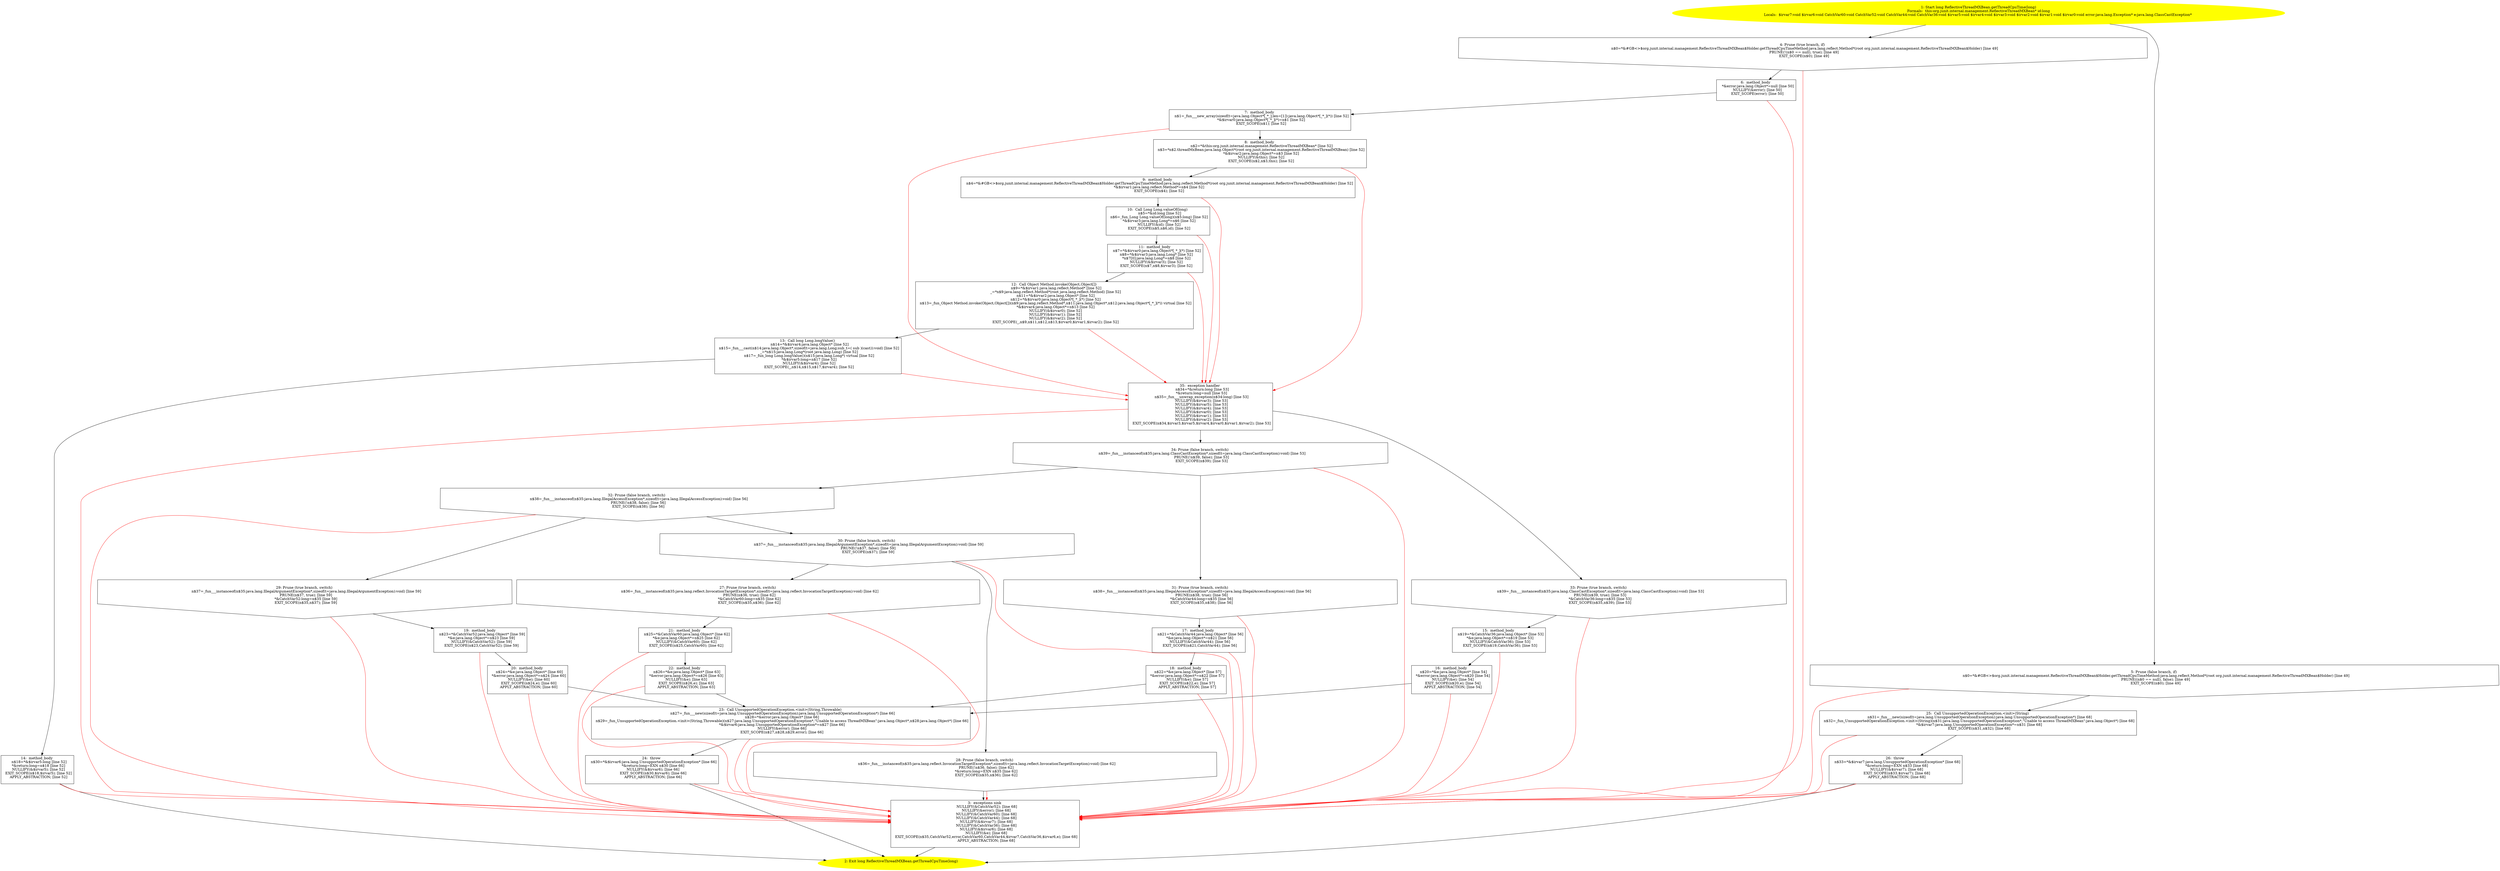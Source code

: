 /* @generated */
digraph cfg {
"org.junit.internal.management.ReflectiveThreadMXBean.getThreadCpuTime(long):long.e5d63d1e54435bbd802e11671a679e27_1" [label="1: Start long ReflectiveThreadMXBean.getThreadCpuTime(long)\nFormals:  this:org.junit.internal.management.ReflectiveThreadMXBean* id:long\nLocals:  $irvar7:void $irvar6:void CatchVar60:void CatchVar52:void CatchVar44:void CatchVar36:void $irvar5:void $irvar4:void $irvar3:void $irvar2:void $irvar1:void $irvar0:void error:java.lang.Exception* e:java.lang.ClassCastException* \n  " color=yellow style=filled]
	

	 "org.junit.internal.management.ReflectiveThreadMXBean.getThreadCpuTime(long):long.e5d63d1e54435bbd802e11671a679e27_1" -> "org.junit.internal.management.ReflectiveThreadMXBean.getThreadCpuTime(long):long.e5d63d1e54435bbd802e11671a679e27_4" ;
	 "org.junit.internal.management.ReflectiveThreadMXBean.getThreadCpuTime(long):long.e5d63d1e54435bbd802e11671a679e27_1" -> "org.junit.internal.management.ReflectiveThreadMXBean.getThreadCpuTime(long):long.e5d63d1e54435bbd802e11671a679e27_5" ;
"org.junit.internal.management.ReflectiveThreadMXBean.getThreadCpuTime(long):long.e5d63d1e54435bbd802e11671a679e27_2" [label="2: Exit long ReflectiveThreadMXBean.getThreadCpuTime(long) \n  " color=yellow style=filled]
	

"org.junit.internal.management.ReflectiveThreadMXBean.getThreadCpuTime(long):long.e5d63d1e54435bbd802e11671a679e27_3" [label="3:  exceptions sink \n   NULLIFY(&CatchVar52); [line 68]\n  NULLIFY(&error); [line 68]\n  NULLIFY(&CatchVar60); [line 68]\n  NULLIFY(&CatchVar44); [line 68]\n  NULLIFY(&$irvar7); [line 68]\n  NULLIFY(&CatchVar36); [line 68]\n  NULLIFY(&$irvar6); [line 68]\n  NULLIFY(&e); [line 68]\n  EXIT_SCOPE(n$35,CatchVar52,error,CatchVar60,CatchVar44,$irvar7,CatchVar36,$irvar6,e); [line 68]\n  APPLY_ABSTRACTION; [line 68]\n " shape="box"]
	

	 "org.junit.internal.management.ReflectiveThreadMXBean.getThreadCpuTime(long):long.e5d63d1e54435bbd802e11671a679e27_3" -> "org.junit.internal.management.ReflectiveThreadMXBean.getThreadCpuTime(long):long.e5d63d1e54435bbd802e11671a679e27_2" ;
"org.junit.internal.management.ReflectiveThreadMXBean.getThreadCpuTime(long):long.e5d63d1e54435bbd802e11671a679e27_4" [label="4: Prune (true branch, if) \n   n$0=*&#GB<>$org.junit.internal.management.ReflectiveThreadMXBean$Holder.getThreadCpuTimeMethod:java.lang.reflect.Method*(root org.junit.internal.management.ReflectiveThreadMXBean$Holder) [line 49]\n  PRUNE(!(n$0 == null), true); [line 49]\n  EXIT_SCOPE(n$0); [line 49]\n " shape="invhouse"]
	

	 "org.junit.internal.management.ReflectiveThreadMXBean.getThreadCpuTime(long):long.e5d63d1e54435bbd802e11671a679e27_4" -> "org.junit.internal.management.ReflectiveThreadMXBean.getThreadCpuTime(long):long.e5d63d1e54435bbd802e11671a679e27_6" ;
	 "org.junit.internal.management.ReflectiveThreadMXBean.getThreadCpuTime(long):long.e5d63d1e54435bbd802e11671a679e27_4" -> "org.junit.internal.management.ReflectiveThreadMXBean.getThreadCpuTime(long):long.e5d63d1e54435bbd802e11671a679e27_3" [color="red" ];
"org.junit.internal.management.ReflectiveThreadMXBean.getThreadCpuTime(long):long.e5d63d1e54435bbd802e11671a679e27_5" [label="5: Prune (false branch, if) \n   n$0=*&#GB<>$org.junit.internal.management.ReflectiveThreadMXBean$Holder.getThreadCpuTimeMethod:java.lang.reflect.Method*(root org.junit.internal.management.ReflectiveThreadMXBean$Holder) [line 49]\n  PRUNE((n$0 == null), false); [line 49]\n  EXIT_SCOPE(n$0); [line 49]\n " shape="invhouse"]
	

	 "org.junit.internal.management.ReflectiveThreadMXBean.getThreadCpuTime(long):long.e5d63d1e54435bbd802e11671a679e27_5" -> "org.junit.internal.management.ReflectiveThreadMXBean.getThreadCpuTime(long):long.e5d63d1e54435bbd802e11671a679e27_25" ;
	 "org.junit.internal.management.ReflectiveThreadMXBean.getThreadCpuTime(long):long.e5d63d1e54435bbd802e11671a679e27_5" -> "org.junit.internal.management.ReflectiveThreadMXBean.getThreadCpuTime(long):long.e5d63d1e54435bbd802e11671a679e27_3" [color="red" ];
"org.junit.internal.management.ReflectiveThreadMXBean.getThreadCpuTime(long):long.e5d63d1e54435bbd802e11671a679e27_6" [label="6:  method_body \n   *&error:java.lang.Object*=null [line 50]\n  NULLIFY(&error); [line 50]\n  EXIT_SCOPE(error); [line 50]\n " shape="box"]
	

	 "org.junit.internal.management.ReflectiveThreadMXBean.getThreadCpuTime(long):long.e5d63d1e54435bbd802e11671a679e27_6" -> "org.junit.internal.management.ReflectiveThreadMXBean.getThreadCpuTime(long):long.e5d63d1e54435bbd802e11671a679e27_7" ;
	 "org.junit.internal.management.ReflectiveThreadMXBean.getThreadCpuTime(long):long.e5d63d1e54435bbd802e11671a679e27_6" -> "org.junit.internal.management.ReflectiveThreadMXBean.getThreadCpuTime(long):long.e5d63d1e54435bbd802e11671a679e27_3" [color="red" ];
"org.junit.internal.management.ReflectiveThreadMXBean.getThreadCpuTime(long):long.e5d63d1e54435bbd802e11671a679e27_7" [label="7:  method_body \n   n$1=_fun___new_array(sizeof(t=java.lang.Object*[_*_];len=[1]):java.lang.Object*[_*_](*)) [line 52]\n  *&$irvar0:java.lang.Object*[_*_](*)=n$1 [line 52]\n  EXIT_SCOPE(n$1); [line 52]\n " shape="box"]
	

	 "org.junit.internal.management.ReflectiveThreadMXBean.getThreadCpuTime(long):long.e5d63d1e54435bbd802e11671a679e27_7" -> "org.junit.internal.management.ReflectiveThreadMXBean.getThreadCpuTime(long):long.e5d63d1e54435bbd802e11671a679e27_8" ;
	 "org.junit.internal.management.ReflectiveThreadMXBean.getThreadCpuTime(long):long.e5d63d1e54435bbd802e11671a679e27_7" -> "org.junit.internal.management.ReflectiveThreadMXBean.getThreadCpuTime(long):long.e5d63d1e54435bbd802e11671a679e27_35" [color="red" ];
"org.junit.internal.management.ReflectiveThreadMXBean.getThreadCpuTime(long):long.e5d63d1e54435bbd802e11671a679e27_8" [label="8:  method_body \n   n$2=*&this:org.junit.internal.management.ReflectiveThreadMXBean* [line 52]\n  n$3=*n$2.threadMxBean:java.lang.Object*(root org.junit.internal.management.ReflectiveThreadMXBean) [line 52]\n  *&$irvar2:java.lang.Object*=n$3 [line 52]\n  NULLIFY(&this); [line 52]\n  EXIT_SCOPE(n$2,n$3,this); [line 52]\n " shape="box"]
	

	 "org.junit.internal.management.ReflectiveThreadMXBean.getThreadCpuTime(long):long.e5d63d1e54435bbd802e11671a679e27_8" -> "org.junit.internal.management.ReflectiveThreadMXBean.getThreadCpuTime(long):long.e5d63d1e54435bbd802e11671a679e27_9" ;
	 "org.junit.internal.management.ReflectiveThreadMXBean.getThreadCpuTime(long):long.e5d63d1e54435bbd802e11671a679e27_8" -> "org.junit.internal.management.ReflectiveThreadMXBean.getThreadCpuTime(long):long.e5d63d1e54435bbd802e11671a679e27_35" [color="red" ];
"org.junit.internal.management.ReflectiveThreadMXBean.getThreadCpuTime(long):long.e5d63d1e54435bbd802e11671a679e27_9" [label="9:  method_body \n   n$4=*&#GB<>$org.junit.internal.management.ReflectiveThreadMXBean$Holder.getThreadCpuTimeMethod:java.lang.reflect.Method*(root org.junit.internal.management.ReflectiveThreadMXBean$Holder) [line 52]\n  *&$irvar1:java.lang.reflect.Method*=n$4 [line 52]\n  EXIT_SCOPE(n$4); [line 52]\n " shape="box"]
	

	 "org.junit.internal.management.ReflectiveThreadMXBean.getThreadCpuTime(long):long.e5d63d1e54435bbd802e11671a679e27_9" -> "org.junit.internal.management.ReflectiveThreadMXBean.getThreadCpuTime(long):long.e5d63d1e54435bbd802e11671a679e27_10" ;
	 "org.junit.internal.management.ReflectiveThreadMXBean.getThreadCpuTime(long):long.e5d63d1e54435bbd802e11671a679e27_9" -> "org.junit.internal.management.ReflectiveThreadMXBean.getThreadCpuTime(long):long.e5d63d1e54435bbd802e11671a679e27_35" [color="red" ];
"org.junit.internal.management.ReflectiveThreadMXBean.getThreadCpuTime(long):long.e5d63d1e54435bbd802e11671a679e27_10" [label="10:  Call Long Long.valueOf(long) \n   n$5=*&id:long [line 52]\n  n$6=_fun_Long Long.valueOf(long)(n$5:long) [line 52]\n  *&$irvar3:java.lang.Long*=n$6 [line 52]\n  NULLIFY(&id); [line 52]\n  EXIT_SCOPE(n$5,n$6,id); [line 52]\n " shape="box"]
	

	 "org.junit.internal.management.ReflectiveThreadMXBean.getThreadCpuTime(long):long.e5d63d1e54435bbd802e11671a679e27_10" -> "org.junit.internal.management.ReflectiveThreadMXBean.getThreadCpuTime(long):long.e5d63d1e54435bbd802e11671a679e27_11" ;
	 "org.junit.internal.management.ReflectiveThreadMXBean.getThreadCpuTime(long):long.e5d63d1e54435bbd802e11671a679e27_10" -> "org.junit.internal.management.ReflectiveThreadMXBean.getThreadCpuTime(long):long.e5d63d1e54435bbd802e11671a679e27_35" [color="red" ];
"org.junit.internal.management.ReflectiveThreadMXBean.getThreadCpuTime(long):long.e5d63d1e54435bbd802e11671a679e27_11" [label="11:  method_body \n   n$7=*&$irvar0:java.lang.Object*[_*_](*) [line 52]\n  n$8=*&$irvar3:java.lang.Long* [line 52]\n  *n$7[0]:java.lang.Long*=n$8 [line 52]\n  NULLIFY(&$irvar3); [line 52]\n  EXIT_SCOPE(n$7,n$8,$irvar3); [line 52]\n " shape="box"]
	

	 "org.junit.internal.management.ReflectiveThreadMXBean.getThreadCpuTime(long):long.e5d63d1e54435bbd802e11671a679e27_11" -> "org.junit.internal.management.ReflectiveThreadMXBean.getThreadCpuTime(long):long.e5d63d1e54435bbd802e11671a679e27_12" ;
	 "org.junit.internal.management.ReflectiveThreadMXBean.getThreadCpuTime(long):long.e5d63d1e54435bbd802e11671a679e27_11" -> "org.junit.internal.management.ReflectiveThreadMXBean.getThreadCpuTime(long):long.e5d63d1e54435bbd802e11671a679e27_35" [color="red" ];
"org.junit.internal.management.ReflectiveThreadMXBean.getThreadCpuTime(long):long.e5d63d1e54435bbd802e11671a679e27_12" [label="12:  Call Object Method.invoke(Object,Object[]) \n   n$9=*&$irvar1:java.lang.reflect.Method* [line 52]\n  _=*n$9:java.lang.reflect.Method*(root java.lang.reflect.Method) [line 52]\n  n$11=*&$irvar2:java.lang.Object* [line 52]\n  n$12=*&$irvar0:java.lang.Object*[_*_](*) [line 52]\n  n$13=_fun_Object Method.invoke(Object,Object[])(n$9:java.lang.reflect.Method*,n$11:java.lang.Object*,n$12:java.lang.Object*[_*_](*)) virtual [line 52]\n  *&$irvar4:java.lang.Object*=n$13 [line 52]\n  NULLIFY(&$irvar0); [line 52]\n  NULLIFY(&$irvar1); [line 52]\n  NULLIFY(&$irvar2); [line 52]\n  EXIT_SCOPE(_,n$9,n$11,n$12,n$13,$irvar0,$irvar1,$irvar2); [line 52]\n " shape="box"]
	

	 "org.junit.internal.management.ReflectiveThreadMXBean.getThreadCpuTime(long):long.e5d63d1e54435bbd802e11671a679e27_12" -> "org.junit.internal.management.ReflectiveThreadMXBean.getThreadCpuTime(long):long.e5d63d1e54435bbd802e11671a679e27_13" ;
	 "org.junit.internal.management.ReflectiveThreadMXBean.getThreadCpuTime(long):long.e5d63d1e54435bbd802e11671a679e27_12" -> "org.junit.internal.management.ReflectiveThreadMXBean.getThreadCpuTime(long):long.e5d63d1e54435bbd802e11671a679e27_35" [color="red" ];
"org.junit.internal.management.ReflectiveThreadMXBean.getThreadCpuTime(long):long.e5d63d1e54435bbd802e11671a679e27_13" [label="13:  Call long Long.longValue() \n   n$14=*&$irvar4:java.lang.Object* [line 52]\n  n$15=_fun___cast(n$14:java.lang.Object*,sizeof(t=java.lang.Long;sub_t=( sub )(cast)):void) [line 52]\n  _=*n$15:java.lang.Long*(root java.lang.Long) [line 52]\n  n$17=_fun_long Long.longValue()(n$15:java.lang.Long*) virtual [line 52]\n  *&$irvar5:long=n$17 [line 52]\n  NULLIFY(&$irvar4); [line 52]\n  EXIT_SCOPE(_,n$14,n$15,n$17,$irvar4); [line 52]\n " shape="box"]
	

	 "org.junit.internal.management.ReflectiveThreadMXBean.getThreadCpuTime(long):long.e5d63d1e54435bbd802e11671a679e27_13" -> "org.junit.internal.management.ReflectiveThreadMXBean.getThreadCpuTime(long):long.e5d63d1e54435bbd802e11671a679e27_14" ;
	 "org.junit.internal.management.ReflectiveThreadMXBean.getThreadCpuTime(long):long.e5d63d1e54435bbd802e11671a679e27_13" -> "org.junit.internal.management.ReflectiveThreadMXBean.getThreadCpuTime(long):long.e5d63d1e54435bbd802e11671a679e27_35" [color="red" ];
"org.junit.internal.management.ReflectiveThreadMXBean.getThreadCpuTime(long):long.e5d63d1e54435bbd802e11671a679e27_14" [label="14:  method_body \n   n$18=*&$irvar5:long [line 52]\n  *&return:long=n$18 [line 52]\n  NULLIFY(&$irvar5); [line 52]\n  EXIT_SCOPE(n$18,$irvar5); [line 52]\n  APPLY_ABSTRACTION; [line 52]\n " shape="box"]
	

	 "org.junit.internal.management.ReflectiveThreadMXBean.getThreadCpuTime(long):long.e5d63d1e54435bbd802e11671a679e27_14" -> "org.junit.internal.management.ReflectiveThreadMXBean.getThreadCpuTime(long):long.e5d63d1e54435bbd802e11671a679e27_2" ;
	 "org.junit.internal.management.ReflectiveThreadMXBean.getThreadCpuTime(long):long.e5d63d1e54435bbd802e11671a679e27_14" -> "org.junit.internal.management.ReflectiveThreadMXBean.getThreadCpuTime(long):long.e5d63d1e54435bbd802e11671a679e27_3" [color="red" ];
"org.junit.internal.management.ReflectiveThreadMXBean.getThreadCpuTime(long):long.e5d63d1e54435bbd802e11671a679e27_15" [label="15:  method_body \n   n$19=*&CatchVar36:java.lang.Object* [line 53]\n  *&e:java.lang.Object*=n$19 [line 53]\n  NULLIFY(&CatchVar36); [line 53]\n  EXIT_SCOPE(n$19,CatchVar36); [line 53]\n " shape="box"]
	

	 "org.junit.internal.management.ReflectiveThreadMXBean.getThreadCpuTime(long):long.e5d63d1e54435bbd802e11671a679e27_15" -> "org.junit.internal.management.ReflectiveThreadMXBean.getThreadCpuTime(long):long.e5d63d1e54435bbd802e11671a679e27_16" ;
	 "org.junit.internal.management.ReflectiveThreadMXBean.getThreadCpuTime(long):long.e5d63d1e54435bbd802e11671a679e27_15" -> "org.junit.internal.management.ReflectiveThreadMXBean.getThreadCpuTime(long):long.e5d63d1e54435bbd802e11671a679e27_3" [color="red" ];
"org.junit.internal.management.ReflectiveThreadMXBean.getThreadCpuTime(long):long.e5d63d1e54435bbd802e11671a679e27_16" [label="16:  method_body \n   n$20=*&e:java.lang.Object* [line 54]\n  *&error:java.lang.Object*=n$20 [line 54]\n  NULLIFY(&e); [line 54]\n  EXIT_SCOPE(n$20,e); [line 54]\n  APPLY_ABSTRACTION; [line 54]\n " shape="box"]
	

	 "org.junit.internal.management.ReflectiveThreadMXBean.getThreadCpuTime(long):long.e5d63d1e54435bbd802e11671a679e27_16" -> "org.junit.internal.management.ReflectiveThreadMXBean.getThreadCpuTime(long):long.e5d63d1e54435bbd802e11671a679e27_23" ;
	 "org.junit.internal.management.ReflectiveThreadMXBean.getThreadCpuTime(long):long.e5d63d1e54435bbd802e11671a679e27_16" -> "org.junit.internal.management.ReflectiveThreadMXBean.getThreadCpuTime(long):long.e5d63d1e54435bbd802e11671a679e27_3" [color="red" ];
"org.junit.internal.management.ReflectiveThreadMXBean.getThreadCpuTime(long):long.e5d63d1e54435bbd802e11671a679e27_17" [label="17:  method_body \n   n$21=*&CatchVar44:java.lang.Object* [line 56]\n  *&e:java.lang.Object*=n$21 [line 56]\n  NULLIFY(&CatchVar44); [line 56]\n  EXIT_SCOPE(n$21,CatchVar44); [line 56]\n " shape="box"]
	

	 "org.junit.internal.management.ReflectiveThreadMXBean.getThreadCpuTime(long):long.e5d63d1e54435bbd802e11671a679e27_17" -> "org.junit.internal.management.ReflectiveThreadMXBean.getThreadCpuTime(long):long.e5d63d1e54435bbd802e11671a679e27_18" ;
	 "org.junit.internal.management.ReflectiveThreadMXBean.getThreadCpuTime(long):long.e5d63d1e54435bbd802e11671a679e27_17" -> "org.junit.internal.management.ReflectiveThreadMXBean.getThreadCpuTime(long):long.e5d63d1e54435bbd802e11671a679e27_3" [color="red" ];
"org.junit.internal.management.ReflectiveThreadMXBean.getThreadCpuTime(long):long.e5d63d1e54435bbd802e11671a679e27_18" [label="18:  method_body \n   n$22=*&e:java.lang.Object* [line 57]\n  *&error:java.lang.Object*=n$22 [line 57]\n  NULLIFY(&e); [line 57]\n  EXIT_SCOPE(n$22,e); [line 57]\n  APPLY_ABSTRACTION; [line 57]\n " shape="box"]
	

	 "org.junit.internal.management.ReflectiveThreadMXBean.getThreadCpuTime(long):long.e5d63d1e54435bbd802e11671a679e27_18" -> "org.junit.internal.management.ReflectiveThreadMXBean.getThreadCpuTime(long):long.e5d63d1e54435bbd802e11671a679e27_23" ;
	 "org.junit.internal.management.ReflectiveThreadMXBean.getThreadCpuTime(long):long.e5d63d1e54435bbd802e11671a679e27_18" -> "org.junit.internal.management.ReflectiveThreadMXBean.getThreadCpuTime(long):long.e5d63d1e54435bbd802e11671a679e27_3" [color="red" ];
"org.junit.internal.management.ReflectiveThreadMXBean.getThreadCpuTime(long):long.e5d63d1e54435bbd802e11671a679e27_19" [label="19:  method_body \n   n$23=*&CatchVar52:java.lang.Object* [line 59]\n  *&e:java.lang.Object*=n$23 [line 59]\n  NULLIFY(&CatchVar52); [line 59]\n  EXIT_SCOPE(n$23,CatchVar52); [line 59]\n " shape="box"]
	

	 "org.junit.internal.management.ReflectiveThreadMXBean.getThreadCpuTime(long):long.e5d63d1e54435bbd802e11671a679e27_19" -> "org.junit.internal.management.ReflectiveThreadMXBean.getThreadCpuTime(long):long.e5d63d1e54435bbd802e11671a679e27_20" ;
	 "org.junit.internal.management.ReflectiveThreadMXBean.getThreadCpuTime(long):long.e5d63d1e54435bbd802e11671a679e27_19" -> "org.junit.internal.management.ReflectiveThreadMXBean.getThreadCpuTime(long):long.e5d63d1e54435bbd802e11671a679e27_3" [color="red" ];
"org.junit.internal.management.ReflectiveThreadMXBean.getThreadCpuTime(long):long.e5d63d1e54435bbd802e11671a679e27_20" [label="20:  method_body \n   n$24=*&e:java.lang.Object* [line 60]\n  *&error:java.lang.Object*=n$24 [line 60]\n  NULLIFY(&e); [line 60]\n  EXIT_SCOPE(n$24,e); [line 60]\n  APPLY_ABSTRACTION; [line 60]\n " shape="box"]
	

	 "org.junit.internal.management.ReflectiveThreadMXBean.getThreadCpuTime(long):long.e5d63d1e54435bbd802e11671a679e27_20" -> "org.junit.internal.management.ReflectiveThreadMXBean.getThreadCpuTime(long):long.e5d63d1e54435bbd802e11671a679e27_23" ;
	 "org.junit.internal.management.ReflectiveThreadMXBean.getThreadCpuTime(long):long.e5d63d1e54435bbd802e11671a679e27_20" -> "org.junit.internal.management.ReflectiveThreadMXBean.getThreadCpuTime(long):long.e5d63d1e54435bbd802e11671a679e27_3" [color="red" ];
"org.junit.internal.management.ReflectiveThreadMXBean.getThreadCpuTime(long):long.e5d63d1e54435bbd802e11671a679e27_21" [label="21:  method_body \n   n$25=*&CatchVar60:java.lang.Object* [line 62]\n  *&e:java.lang.Object*=n$25 [line 62]\n  NULLIFY(&CatchVar60); [line 62]\n  EXIT_SCOPE(n$25,CatchVar60); [line 62]\n " shape="box"]
	

	 "org.junit.internal.management.ReflectiveThreadMXBean.getThreadCpuTime(long):long.e5d63d1e54435bbd802e11671a679e27_21" -> "org.junit.internal.management.ReflectiveThreadMXBean.getThreadCpuTime(long):long.e5d63d1e54435bbd802e11671a679e27_22" ;
	 "org.junit.internal.management.ReflectiveThreadMXBean.getThreadCpuTime(long):long.e5d63d1e54435bbd802e11671a679e27_21" -> "org.junit.internal.management.ReflectiveThreadMXBean.getThreadCpuTime(long):long.e5d63d1e54435bbd802e11671a679e27_3" [color="red" ];
"org.junit.internal.management.ReflectiveThreadMXBean.getThreadCpuTime(long):long.e5d63d1e54435bbd802e11671a679e27_22" [label="22:  method_body \n   n$26=*&e:java.lang.Object* [line 63]\n  *&error:java.lang.Object*=n$26 [line 63]\n  NULLIFY(&e); [line 63]\n  EXIT_SCOPE(n$26,e); [line 63]\n  APPLY_ABSTRACTION; [line 63]\n " shape="box"]
	

	 "org.junit.internal.management.ReflectiveThreadMXBean.getThreadCpuTime(long):long.e5d63d1e54435bbd802e11671a679e27_22" -> "org.junit.internal.management.ReflectiveThreadMXBean.getThreadCpuTime(long):long.e5d63d1e54435bbd802e11671a679e27_23" ;
	 "org.junit.internal.management.ReflectiveThreadMXBean.getThreadCpuTime(long):long.e5d63d1e54435bbd802e11671a679e27_22" -> "org.junit.internal.management.ReflectiveThreadMXBean.getThreadCpuTime(long):long.e5d63d1e54435bbd802e11671a679e27_3" [color="red" ];
"org.junit.internal.management.ReflectiveThreadMXBean.getThreadCpuTime(long):long.e5d63d1e54435bbd802e11671a679e27_23" [label="23:  Call UnsupportedOperationException.<init>(String,Throwable) \n   n$27=_fun___new(sizeof(t=java.lang.UnsupportedOperationException):java.lang.UnsupportedOperationException*) [line 66]\n  n$28=*&error:java.lang.Object* [line 66]\n  n$29=_fun_UnsupportedOperationException.<init>(String,Throwable)(n$27:java.lang.UnsupportedOperationException*,\"Unable to access ThreadMXBean\":java.lang.Object*,n$28:java.lang.Object*) [line 66]\n  *&$irvar6:java.lang.UnsupportedOperationException*=n$27 [line 66]\n  NULLIFY(&error); [line 66]\n  EXIT_SCOPE(n$27,n$28,n$29,error); [line 66]\n " shape="box"]
	

	 "org.junit.internal.management.ReflectiveThreadMXBean.getThreadCpuTime(long):long.e5d63d1e54435bbd802e11671a679e27_23" -> "org.junit.internal.management.ReflectiveThreadMXBean.getThreadCpuTime(long):long.e5d63d1e54435bbd802e11671a679e27_24" ;
	 "org.junit.internal.management.ReflectiveThreadMXBean.getThreadCpuTime(long):long.e5d63d1e54435bbd802e11671a679e27_23" -> "org.junit.internal.management.ReflectiveThreadMXBean.getThreadCpuTime(long):long.e5d63d1e54435bbd802e11671a679e27_3" [color="red" ];
"org.junit.internal.management.ReflectiveThreadMXBean.getThreadCpuTime(long):long.e5d63d1e54435bbd802e11671a679e27_24" [label="24:  throw \n   n$30=*&$irvar6:java.lang.UnsupportedOperationException* [line 66]\n  *&return:long=EXN n$30 [line 66]\n  NULLIFY(&$irvar6); [line 66]\n  EXIT_SCOPE(n$30,$irvar6); [line 66]\n  APPLY_ABSTRACTION; [line 66]\n " shape="box"]
	

	 "org.junit.internal.management.ReflectiveThreadMXBean.getThreadCpuTime(long):long.e5d63d1e54435bbd802e11671a679e27_24" -> "org.junit.internal.management.ReflectiveThreadMXBean.getThreadCpuTime(long):long.e5d63d1e54435bbd802e11671a679e27_2" ;
	 "org.junit.internal.management.ReflectiveThreadMXBean.getThreadCpuTime(long):long.e5d63d1e54435bbd802e11671a679e27_24" -> "org.junit.internal.management.ReflectiveThreadMXBean.getThreadCpuTime(long):long.e5d63d1e54435bbd802e11671a679e27_3" [color="red" ];
"org.junit.internal.management.ReflectiveThreadMXBean.getThreadCpuTime(long):long.e5d63d1e54435bbd802e11671a679e27_25" [label="25:  Call UnsupportedOperationException.<init>(String) \n   n$31=_fun___new(sizeof(t=java.lang.UnsupportedOperationException):java.lang.UnsupportedOperationException*) [line 68]\n  n$32=_fun_UnsupportedOperationException.<init>(String)(n$31:java.lang.UnsupportedOperationException*,\"Unable to access ThreadMXBean\":java.lang.Object*) [line 68]\n  *&$irvar7:java.lang.UnsupportedOperationException*=n$31 [line 68]\n  EXIT_SCOPE(n$31,n$32); [line 68]\n " shape="box"]
	

	 "org.junit.internal.management.ReflectiveThreadMXBean.getThreadCpuTime(long):long.e5d63d1e54435bbd802e11671a679e27_25" -> "org.junit.internal.management.ReflectiveThreadMXBean.getThreadCpuTime(long):long.e5d63d1e54435bbd802e11671a679e27_26" ;
	 "org.junit.internal.management.ReflectiveThreadMXBean.getThreadCpuTime(long):long.e5d63d1e54435bbd802e11671a679e27_25" -> "org.junit.internal.management.ReflectiveThreadMXBean.getThreadCpuTime(long):long.e5d63d1e54435bbd802e11671a679e27_3" [color="red" ];
"org.junit.internal.management.ReflectiveThreadMXBean.getThreadCpuTime(long):long.e5d63d1e54435bbd802e11671a679e27_26" [label="26:  throw \n   n$33=*&$irvar7:java.lang.UnsupportedOperationException* [line 68]\n  *&return:long=EXN n$33 [line 68]\n  NULLIFY(&$irvar7); [line 68]\n  EXIT_SCOPE(n$33,$irvar7); [line 68]\n  APPLY_ABSTRACTION; [line 68]\n " shape="box"]
	

	 "org.junit.internal.management.ReflectiveThreadMXBean.getThreadCpuTime(long):long.e5d63d1e54435bbd802e11671a679e27_26" -> "org.junit.internal.management.ReflectiveThreadMXBean.getThreadCpuTime(long):long.e5d63d1e54435bbd802e11671a679e27_2" ;
	 "org.junit.internal.management.ReflectiveThreadMXBean.getThreadCpuTime(long):long.e5d63d1e54435bbd802e11671a679e27_26" -> "org.junit.internal.management.ReflectiveThreadMXBean.getThreadCpuTime(long):long.e5d63d1e54435bbd802e11671a679e27_3" [color="red" ];
"org.junit.internal.management.ReflectiveThreadMXBean.getThreadCpuTime(long):long.e5d63d1e54435bbd802e11671a679e27_27" [label="27: Prune (true branch, switch) \n   n$36=_fun___instanceof(n$35:java.lang.reflect.InvocationTargetException*,sizeof(t=java.lang.reflect.InvocationTargetException):void) [line 62]\n  PRUNE(n$36, true); [line 62]\n  *&CatchVar60:long=n$35 [line 62]\n  EXIT_SCOPE(n$35,n$36); [line 62]\n " shape="invhouse"]
	

	 "org.junit.internal.management.ReflectiveThreadMXBean.getThreadCpuTime(long):long.e5d63d1e54435bbd802e11671a679e27_27" -> "org.junit.internal.management.ReflectiveThreadMXBean.getThreadCpuTime(long):long.e5d63d1e54435bbd802e11671a679e27_21" ;
	 "org.junit.internal.management.ReflectiveThreadMXBean.getThreadCpuTime(long):long.e5d63d1e54435bbd802e11671a679e27_27" -> "org.junit.internal.management.ReflectiveThreadMXBean.getThreadCpuTime(long):long.e5d63d1e54435bbd802e11671a679e27_3" [color="red" ];
"org.junit.internal.management.ReflectiveThreadMXBean.getThreadCpuTime(long):long.e5d63d1e54435bbd802e11671a679e27_28" [label="28: Prune (false branch, switch) \n   n$36=_fun___instanceof(n$35:java.lang.reflect.InvocationTargetException*,sizeof(t=java.lang.reflect.InvocationTargetException):void) [line 62]\n  PRUNE(!n$36, false); [line 62]\n  *&return:long=EXN n$35 [line 62]\n  EXIT_SCOPE(n$35,n$36); [line 62]\n " shape="invhouse"]
	

	 "org.junit.internal.management.ReflectiveThreadMXBean.getThreadCpuTime(long):long.e5d63d1e54435bbd802e11671a679e27_28" -> "org.junit.internal.management.ReflectiveThreadMXBean.getThreadCpuTime(long):long.e5d63d1e54435bbd802e11671a679e27_3" ;
	 "org.junit.internal.management.ReflectiveThreadMXBean.getThreadCpuTime(long):long.e5d63d1e54435bbd802e11671a679e27_28" -> "org.junit.internal.management.ReflectiveThreadMXBean.getThreadCpuTime(long):long.e5d63d1e54435bbd802e11671a679e27_3" [color="red" ];
"org.junit.internal.management.ReflectiveThreadMXBean.getThreadCpuTime(long):long.e5d63d1e54435bbd802e11671a679e27_29" [label="29: Prune (true branch, switch) \n   n$37=_fun___instanceof(n$35:java.lang.IllegalArgumentException*,sizeof(t=java.lang.IllegalArgumentException):void) [line 59]\n  PRUNE(n$37, true); [line 59]\n  *&CatchVar52:long=n$35 [line 59]\n  EXIT_SCOPE(n$35,n$37); [line 59]\n " shape="invhouse"]
	

	 "org.junit.internal.management.ReflectiveThreadMXBean.getThreadCpuTime(long):long.e5d63d1e54435bbd802e11671a679e27_29" -> "org.junit.internal.management.ReflectiveThreadMXBean.getThreadCpuTime(long):long.e5d63d1e54435bbd802e11671a679e27_19" ;
	 "org.junit.internal.management.ReflectiveThreadMXBean.getThreadCpuTime(long):long.e5d63d1e54435bbd802e11671a679e27_29" -> "org.junit.internal.management.ReflectiveThreadMXBean.getThreadCpuTime(long):long.e5d63d1e54435bbd802e11671a679e27_3" [color="red" ];
"org.junit.internal.management.ReflectiveThreadMXBean.getThreadCpuTime(long):long.e5d63d1e54435bbd802e11671a679e27_30" [label="30: Prune (false branch, switch) \n   n$37=_fun___instanceof(n$35:java.lang.IllegalArgumentException*,sizeof(t=java.lang.IllegalArgumentException):void) [line 59]\n  PRUNE(!n$37, false); [line 59]\n  EXIT_SCOPE(n$37); [line 59]\n " shape="invhouse"]
	

	 "org.junit.internal.management.ReflectiveThreadMXBean.getThreadCpuTime(long):long.e5d63d1e54435bbd802e11671a679e27_30" -> "org.junit.internal.management.ReflectiveThreadMXBean.getThreadCpuTime(long):long.e5d63d1e54435bbd802e11671a679e27_27" ;
	 "org.junit.internal.management.ReflectiveThreadMXBean.getThreadCpuTime(long):long.e5d63d1e54435bbd802e11671a679e27_30" -> "org.junit.internal.management.ReflectiveThreadMXBean.getThreadCpuTime(long):long.e5d63d1e54435bbd802e11671a679e27_28" ;
	 "org.junit.internal.management.ReflectiveThreadMXBean.getThreadCpuTime(long):long.e5d63d1e54435bbd802e11671a679e27_30" -> "org.junit.internal.management.ReflectiveThreadMXBean.getThreadCpuTime(long):long.e5d63d1e54435bbd802e11671a679e27_3" [color="red" ];
"org.junit.internal.management.ReflectiveThreadMXBean.getThreadCpuTime(long):long.e5d63d1e54435bbd802e11671a679e27_31" [label="31: Prune (true branch, switch) \n   n$38=_fun___instanceof(n$35:java.lang.IllegalAccessException*,sizeof(t=java.lang.IllegalAccessException):void) [line 56]\n  PRUNE(n$38, true); [line 56]\n  *&CatchVar44:long=n$35 [line 56]\n  EXIT_SCOPE(n$35,n$38); [line 56]\n " shape="invhouse"]
	

	 "org.junit.internal.management.ReflectiveThreadMXBean.getThreadCpuTime(long):long.e5d63d1e54435bbd802e11671a679e27_31" -> "org.junit.internal.management.ReflectiveThreadMXBean.getThreadCpuTime(long):long.e5d63d1e54435bbd802e11671a679e27_17" ;
	 "org.junit.internal.management.ReflectiveThreadMXBean.getThreadCpuTime(long):long.e5d63d1e54435bbd802e11671a679e27_31" -> "org.junit.internal.management.ReflectiveThreadMXBean.getThreadCpuTime(long):long.e5d63d1e54435bbd802e11671a679e27_3" [color="red" ];
"org.junit.internal.management.ReflectiveThreadMXBean.getThreadCpuTime(long):long.e5d63d1e54435bbd802e11671a679e27_32" [label="32: Prune (false branch, switch) \n   n$38=_fun___instanceof(n$35:java.lang.IllegalAccessException*,sizeof(t=java.lang.IllegalAccessException):void) [line 56]\n  PRUNE(!n$38, false); [line 56]\n  EXIT_SCOPE(n$38); [line 56]\n " shape="invhouse"]
	

	 "org.junit.internal.management.ReflectiveThreadMXBean.getThreadCpuTime(long):long.e5d63d1e54435bbd802e11671a679e27_32" -> "org.junit.internal.management.ReflectiveThreadMXBean.getThreadCpuTime(long):long.e5d63d1e54435bbd802e11671a679e27_29" ;
	 "org.junit.internal.management.ReflectiveThreadMXBean.getThreadCpuTime(long):long.e5d63d1e54435bbd802e11671a679e27_32" -> "org.junit.internal.management.ReflectiveThreadMXBean.getThreadCpuTime(long):long.e5d63d1e54435bbd802e11671a679e27_30" ;
	 "org.junit.internal.management.ReflectiveThreadMXBean.getThreadCpuTime(long):long.e5d63d1e54435bbd802e11671a679e27_32" -> "org.junit.internal.management.ReflectiveThreadMXBean.getThreadCpuTime(long):long.e5d63d1e54435bbd802e11671a679e27_3" [color="red" ];
"org.junit.internal.management.ReflectiveThreadMXBean.getThreadCpuTime(long):long.e5d63d1e54435bbd802e11671a679e27_33" [label="33: Prune (true branch, switch) \n   n$39=_fun___instanceof(n$35:java.lang.ClassCastException*,sizeof(t=java.lang.ClassCastException):void) [line 53]\n  PRUNE(n$39, true); [line 53]\n  *&CatchVar36:long=n$35 [line 53]\n  EXIT_SCOPE(n$35,n$39); [line 53]\n " shape="invhouse"]
	

	 "org.junit.internal.management.ReflectiveThreadMXBean.getThreadCpuTime(long):long.e5d63d1e54435bbd802e11671a679e27_33" -> "org.junit.internal.management.ReflectiveThreadMXBean.getThreadCpuTime(long):long.e5d63d1e54435bbd802e11671a679e27_15" ;
	 "org.junit.internal.management.ReflectiveThreadMXBean.getThreadCpuTime(long):long.e5d63d1e54435bbd802e11671a679e27_33" -> "org.junit.internal.management.ReflectiveThreadMXBean.getThreadCpuTime(long):long.e5d63d1e54435bbd802e11671a679e27_3" [color="red" ];
"org.junit.internal.management.ReflectiveThreadMXBean.getThreadCpuTime(long):long.e5d63d1e54435bbd802e11671a679e27_34" [label="34: Prune (false branch, switch) \n   n$39=_fun___instanceof(n$35:java.lang.ClassCastException*,sizeof(t=java.lang.ClassCastException):void) [line 53]\n  PRUNE(!n$39, false); [line 53]\n  EXIT_SCOPE(n$39); [line 53]\n " shape="invhouse"]
	

	 "org.junit.internal.management.ReflectiveThreadMXBean.getThreadCpuTime(long):long.e5d63d1e54435bbd802e11671a679e27_34" -> "org.junit.internal.management.ReflectiveThreadMXBean.getThreadCpuTime(long):long.e5d63d1e54435bbd802e11671a679e27_31" ;
	 "org.junit.internal.management.ReflectiveThreadMXBean.getThreadCpuTime(long):long.e5d63d1e54435bbd802e11671a679e27_34" -> "org.junit.internal.management.ReflectiveThreadMXBean.getThreadCpuTime(long):long.e5d63d1e54435bbd802e11671a679e27_32" ;
	 "org.junit.internal.management.ReflectiveThreadMXBean.getThreadCpuTime(long):long.e5d63d1e54435bbd802e11671a679e27_34" -> "org.junit.internal.management.ReflectiveThreadMXBean.getThreadCpuTime(long):long.e5d63d1e54435bbd802e11671a679e27_3" [color="red" ];
"org.junit.internal.management.ReflectiveThreadMXBean.getThreadCpuTime(long):long.e5d63d1e54435bbd802e11671a679e27_35" [label="35:  exception handler \n   n$34=*&return:long [line 53]\n  *&return:long=null [line 53]\n  n$35=_fun___unwrap_exception(n$34:long) [line 53]\n  NULLIFY(&$irvar3); [line 53]\n  NULLIFY(&$irvar5); [line 53]\n  NULLIFY(&$irvar4); [line 53]\n  NULLIFY(&$irvar0); [line 53]\n  NULLIFY(&$irvar1); [line 53]\n  NULLIFY(&$irvar2); [line 53]\n  EXIT_SCOPE(n$34,$irvar3,$irvar5,$irvar4,$irvar0,$irvar1,$irvar2); [line 53]\n " shape="box"]
	

	 "org.junit.internal.management.ReflectiveThreadMXBean.getThreadCpuTime(long):long.e5d63d1e54435bbd802e11671a679e27_35" -> "org.junit.internal.management.ReflectiveThreadMXBean.getThreadCpuTime(long):long.e5d63d1e54435bbd802e11671a679e27_33" ;
	 "org.junit.internal.management.ReflectiveThreadMXBean.getThreadCpuTime(long):long.e5d63d1e54435bbd802e11671a679e27_35" -> "org.junit.internal.management.ReflectiveThreadMXBean.getThreadCpuTime(long):long.e5d63d1e54435bbd802e11671a679e27_34" ;
	 "org.junit.internal.management.ReflectiveThreadMXBean.getThreadCpuTime(long):long.e5d63d1e54435bbd802e11671a679e27_35" -> "org.junit.internal.management.ReflectiveThreadMXBean.getThreadCpuTime(long):long.e5d63d1e54435bbd802e11671a679e27_3" [color="red" ];
}
